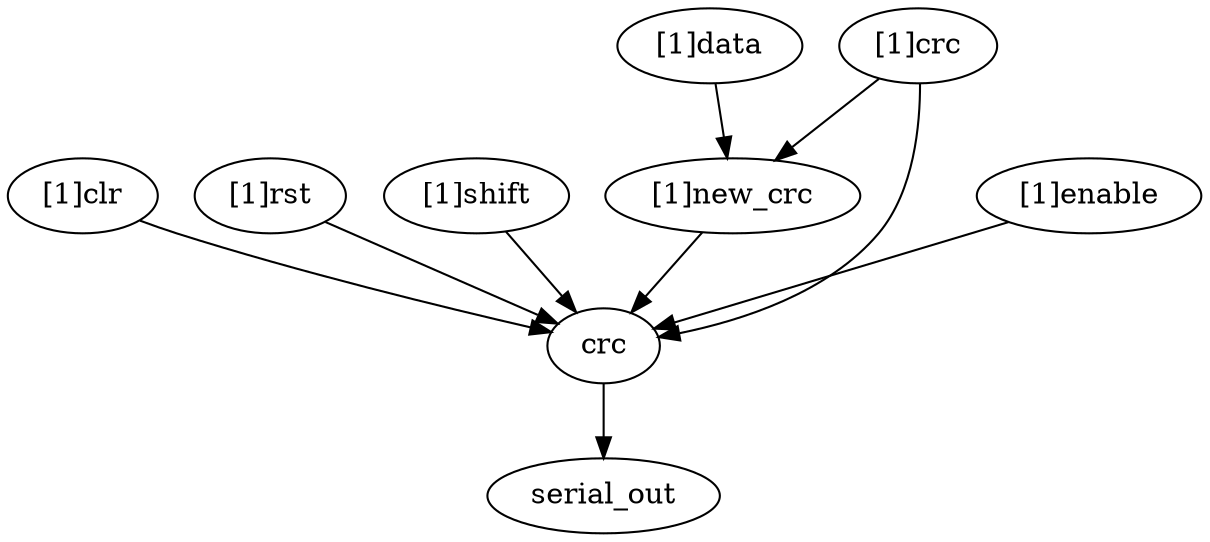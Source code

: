 strict digraph "" {
	"[1]new_crc"	 [complexity=4,
		importance=0.619305852806,
		rank=0.154826463201];
	crc	 [complexity=2,
		importance=0.37852627725,
		rank=0.189263138625];
	"[1]new_crc" -> crc;
	serial_out	 [complexity=0,
		importance=0.0661604965523,
		rank=0.0];
	"[1]clr"	 [complexity=3,
		importance=1.19848556188,
		rank=0.399495187293];
	"[1]clr" -> crc;
	"[1]rst"	 [complexity=3,
		importance=1.57701183913,
		rank=0.525670613043];
	"[1]rst" -> crc;
	"[1]shift"	 [complexity=3,
		importance=0.441433007379,
		rank=0.147144335793];
	"[1]shift" -> crc;
	"[1]crc"	 [complexity=95,
		importance=28.1811291569,
		rank=0.29664346481];
	"[1]crc" -> "[1]new_crc";
	"[1]crc" -> crc;
	crc -> serial_out;
	"[1]data"	 [complexity=59,
		importance=8.73318866941,
		rank=0.148020146939];
	"[1]data" -> "[1]new_crc";
	"[1]enable"	 [complexity=3,
		importance=0.819959284629,
		rank=0.273319761543];
	"[1]enable" -> crc;
}
